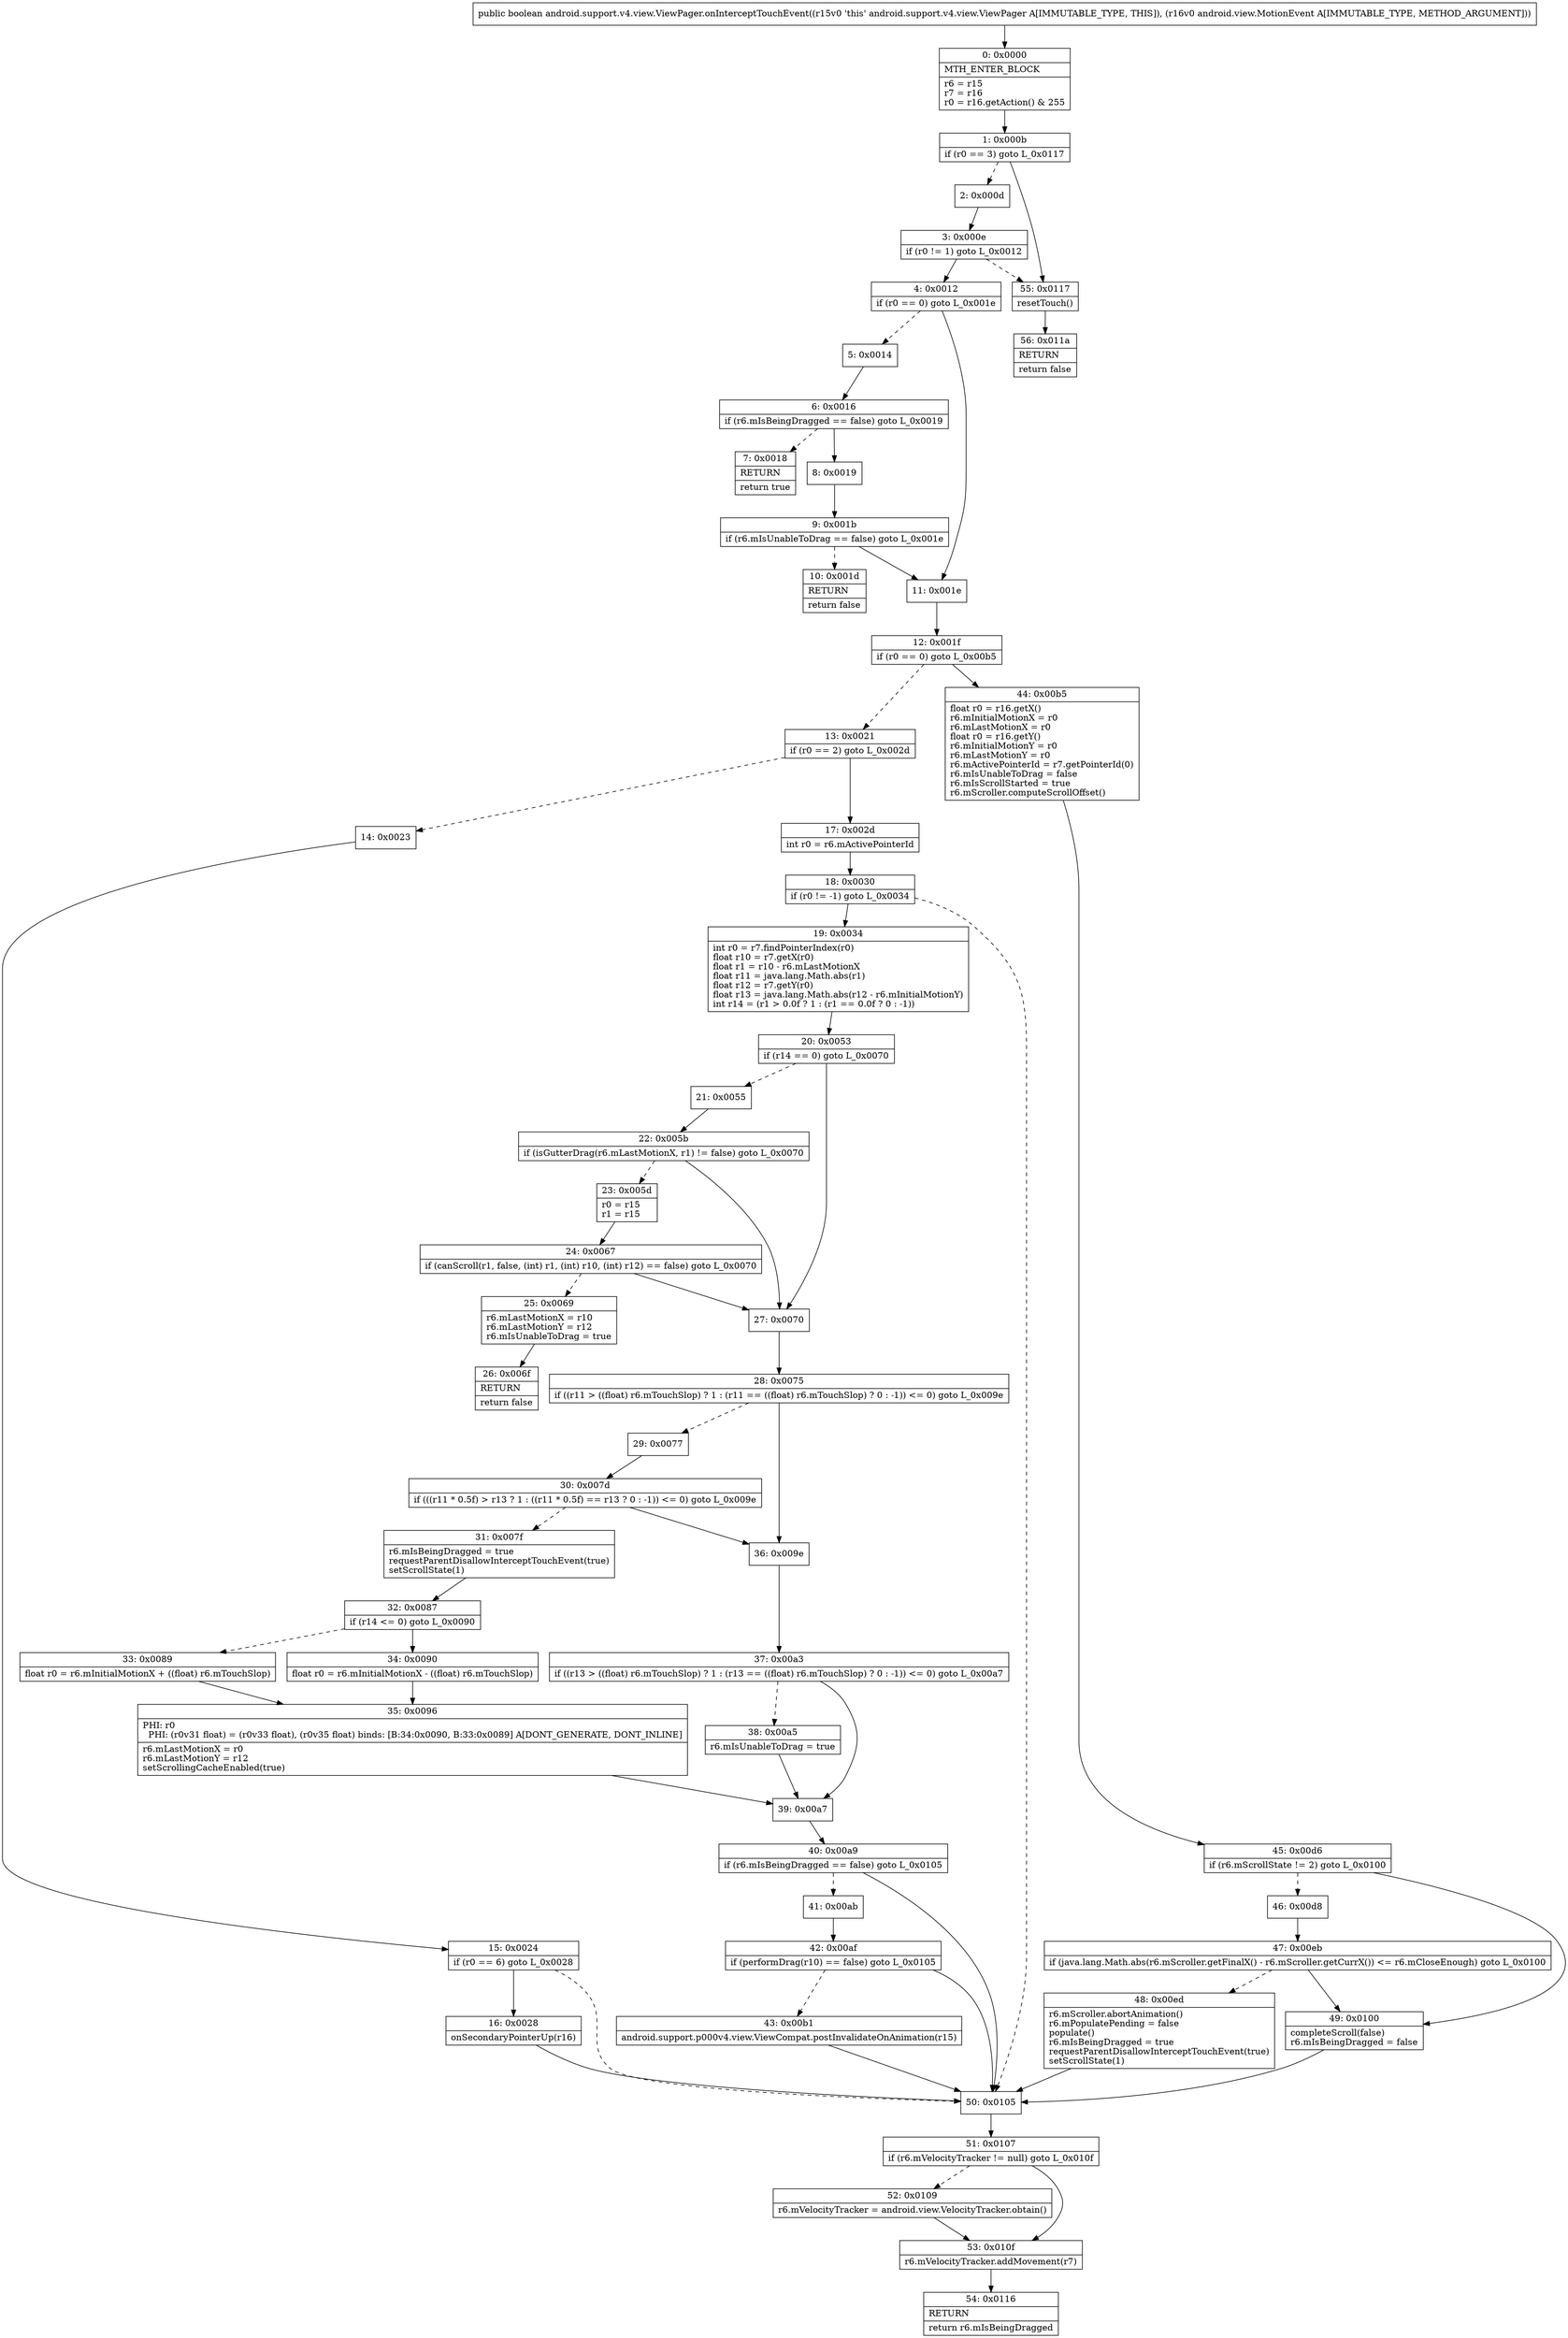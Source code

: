 digraph "CFG forandroid.support.v4.view.ViewPager.onInterceptTouchEvent(Landroid\/view\/MotionEvent;)Z" {
Node_0 [shape=record,label="{0\:\ 0x0000|MTH_ENTER_BLOCK\l|r6 = r15\lr7 = r16\lr0 = r16.getAction() & 255\l}"];
Node_1 [shape=record,label="{1\:\ 0x000b|if (r0 == 3) goto L_0x0117\l}"];
Node_2 [shape=record,label="{2\:\ 0x000d}"];
Node_3 [shape=record,label="{3\:\ 0x000e|if (r0 != 1) goto L_0x0012\l}"];
Node_4 [shape=record,label="{4\:\ 0x0012|if (r0 == 0) goto L_0x001e\l}"];
Node_5 [shape=record,label="{5\:\ 0x0014}"];
Node_6 [shape=record,label="{6\:\ 0x0016|if (r6.mIsBeingDragged == false) goto L_0x0019\l}"];
Node_7 [shape=record,label="{7\:\ 0x0018|RETURN\l|return true\l}"];
Node_8 [shape=record,label="{8\:\ 0x0019}"];
Node_9 [shape=record,label="{9\:\ 0x001b|if (r6.mIsUnableToDrag == false) goto L_0x001e\l}"];
Node_10 [shape=record,label="{10\:\ 0x001d|RETURN\l|return false\l}"];
Node_11 [shape=record,label="{11\:\ 0x001e}"];
Node_12 [shape=record,label="{12\:\ 0x001f|if (r0 == 0) goto L_0x00b5\l}"];
Node_13 [shape=record,label="{13\:\ 0x0021|if (r0 == 2) goto L_0x002d\l}"];
Node_14 [shape=record,label="{14\:\ 0x0023}"];
Node_15 [shape=record,label="{15\:\ 0x0024|if (r0 == 6) goto L_0x0028\l}"];
Node_16 [shape=record,label="{16\:\ 0x0028|onSecondaryPointerUp(r16)\l}"];
Node_17 [shape=record,label="{17\:\ 0x002d|int r0 = r6.mActivePointerId\l}"];
Node_18 [shape=record,label="{18\:\ 0x0030|if (r0 != \-1) goto L_0x0034\l}"];
Node_19 [shape=record,label="{19\:\ 0x0034|int r0 = r7.findPointerIndex(r0)\lfloat r10 = r7.getX(r0)\lfloat r1 = r10 \- r6.mLastMotionX\lfloat r11 = java.lang.Math.abs(r1)\lfloat r12 = r7.getY(r0)\lfloat r13 = java.lang.Math.abs(r12 \- r6.mInitialMotionY)\lint r14 = (r1 \> 0.0f ? 1 : (r1 == 0.0f ? 0 : \-1))\l}"];
Node_20 [shape=record,label="{20\:\ 0x0053|if (r14 == 0) goto L_0x0070\l}"];
Node_21 [shape=record,label="{21\:\ 0x0055}"];
Node_22 [shape=record,label="{22\:\ 0x005b|if (isGutterDrag(r6.mLastMotionX, r1) != false) goto L_0x0070\l}"];
Node_23 [shape=record,label="{23\:\ 0x005d|r0 = r15\lr1 = r15\l}"];
Node_24 [shape=record,label="{24\:\ 0x0067|if (canScroll(r1, false, (int) r1, (int) r10, (int) r12) == false) goto L_0x0070\l}"];
Node_25 [shape=record,label="{25\:\ 0x0069|r6.mLastMotionX = r10\lr6.mLastMotionY = r12\lr6.mIsUnableToDrag = true\l}"];
Node_26 [shape=record,label="{26\:\ 0x006f|RETURN\l|return false\l}"];
Node_27 [shape=record,label="{27\:\ 0x0070}"];
Node_28 [shape=record,label="{28\:\ 0x0075|if ((r11 \> ((float) r6.mTouchSlop) ? 1 : (r11 == ((float) r6.mTouchSlop) ? 0 : \-1)) \<= 0) goto L_0x009e\l}"];
Node_29 [shape=record,label="{29\:\ 0x0077}"];
Node_30 [shape=record,label="{30\:\ 0x007d|if (((r11 * 0.5f) \> r13 ? 1 : ((r11 * 0.5f) == r13 ? 0 : \-1)) \<= 0) goto L_0x009e\l}"];
Node_31 [shape=record,label="{31\:\ 0x007f|r6.mIsBeingDragged = true\lrequestParentDisallowInterceptTouchEvent(true)\lsetScrollState(1)\l}"];
Node_32 [shape=record,label="{32\:\ 0x0087|if (r14 \<= 0) goto L_0x0090\l}"];
Node_33 [shape=record,label="{33\:\ 0x0089|float r0 = r6.mInitialMotionX + ((float) r6.mTouchSlop)\l}"];
Node_34 [shape=record,label="{34\:\ 0x0090|float r0 = r6.mInitialMotionX \- ((float) r6.mTouchSlop)\l}"];
Node_35 [shape=record,label="{35\:\ 0x0096|PHI: r0 \l  PHI: (r0v31 float) = (r0v33 float), (r0v35 float) binds: [B:34:0x0090, B:33:0x0089] A[DONT_GENERATE, DONT_INLINE]\l|r6.mLastMotionX = r0\lr6.mLastMotionY = r12\lsetScrollingCacheEnabled(true)\l}"];
Node_36 [shape=record,label="{36\:\ 0x009e}"];
Node_37 [shape=record,label="{37\:\ 0x00a3|if ((r13 \> ((float) r6.mTouchSlop) ? 1 : (r13 == ((float) r6.mTouchSlop) ? 0 : \-1)) \<= 0) goto L_0x00a7\l}"];
Node_38 [shape=record,label="{38\:\ 0x00a5|r6.mIsUnableToDrag = true\l}"];
Node_39 [shape=record,label="{39\:\ 0x00a7}"];
Node_40 [shape=record,label="{40\:\ 0x00a9|if (r6.mIsBeingDragged == false) goto L_0x0105\l}"];
Node_41 [shape=record,label="{41\:\ 0x00ab}"];
Node_42 [shape=record,label="{42\:\ 0x00af|if (performDrag(r10) == false) goto L_0x0105\l}"];
Node_43 [shape=record,label="{43\:\ 0x00b1|android.support.p000v4.view.ViewCompat.postInvalidateOnAnimation(r15)\l}"];
Node_44 [shape=record,label="{44\:\ 0x00b5|float r0 = r16.getX()\lr6.mInitialMotionX = r0\lr6.mLastMotionX = r0\lfloat r0 = r16.getY()\lr6.mInitialMotionY = r0\lr6.mLastMotionY = r0\lr6.mActivePointerId = r7.getPointerId(0)\lr6.mIsUnableToDrag = false\lr6.mIsScrollStarted = true\lr6.mScroller.computeScrollOffset()\l}"];
Node_45 [shape=record,label="{45\:\ 0x00d6|if (r6.mScrollState != 2) goto L_0x0100\l}"];
Node_46 [shape=record,label="{46\:\ 0x00d8}"];
Node_47 [shape=record,label="{47\:\ 0x00eb|if (java.lang.Math.abs(r6.mScroller.getFinalX() \- r6.mScroller.getCurrX()) \<= r6.mCloseEnough) goto L_0x0100\l}"];
Node_48 [shape=record,label="{48\:\ 0x00ed|r6.mScroller.abortAnimation()\lr6.mPopulatePending = false\lpopulate()\lr6.mIsBeingDragged = true\lrequestParentDisallowInterceptTouchEvent(true)\lsetScrollState(1)\l}"];
Node_49 [shape=record,label="{49\:\ 0x0100|completeScroll(false)\lr6.mIsBeingDragged = false\l}"];
Node_50 [shape=record,label="{50\:\ 0x0105}"];
Node_51 [shape=record,label="{51\:\ 0x0107|if (r6.mVelocityTracker != null) goto L_0x010f\l}"];
Node_52 [shape=record,label="{52\:\ 0x0109|r6.mVelocityTracker = android.view.VelocityTracker.obtain()\l}"];
Node_53 [shape=record,label="{53\:\ 0x010f|r6.mVelocityTracker.addMovement(r7)\l}"];
Node_54 [shape=record,label="{54\:\ 0x0116|RETURN\l|return r6.mIsBeingDragged\l}"];
Node_55 [shape=record,label="{55\:\ 0x0117|resetTouch()\l}"];
Node_56 [shape=record,label="{56\:\ 0x011a|RETURN\l|return false\l}"];
MethodNode[shape=record,label="{public boolean android.support.v4.view.ViewPager.onInterceptTouchEvent((r15v0 'this' android.support.v4.view.ViewPager A[IMMUTABLE_TYPE, THIS]), (r16v0 android.view.MotionEvent A[IMMUTABLE_TYPE, METHOD_ARGUMENT])) }"];
MethodNode -> Node_0;
Node_0 -> Node_1;
Node_1 -> Node_2[style=dashed];
Node_1 -> Node_55;
Node_2 -> Node_3;
Node_3 -> Node_4;
Node_3 -> Node_55[style=dashed];
Node_4 -> Node_5[style=dashed];
Node_4 -> Node_11;
Node_5 -> Node_6;
Node_6 -> Node_7[style=dashed];
Node_6 -> Node_8;
Node_8 -> Node_9;
Node_9 -> Node_10[style=dashed];
Node_9 -> Node_11;
Node_11 -> Node_12;
Node_12 -> Node_13[style=dashed];
Node_12 -> Node_44;
Node_13 -> Node_14[style=dashed];
Node_13 -> Node_17;
Node_14 -> Node_15;
Node_15 -> Node_16;
Node_15 -> Node_50[style=dashed];
Node_16 -> Node_50;
Node_17 -> Node_18;
Node_18 -> Node_19;
Node_18 -> Node_50[style=dashed];
Node_19 -> Node_20;
Node_20 -> Node_21[style=dashed];
Node_20 -> Node_27;
Node_21 -> Node_22;
Node_22 -> Node_23[style=dashed];
Node_22 -> Node_27;
Node_23 -> Node_24;
Node_24 -> Node_25[style=dashed];
Node_24 -> Node_27;
Node_25 -> Node_26;
Node_27 -> Node_28;
Node_28 -> Node_29[style=dashed];
Node_28 -> Node_36;
Node_29 -> Node_30;
Node_30 -> Node_31[style=dashed];
Node_30 -> Node_36;
Node_31 -> Node_32;
Node_32 -> Node_33[style=dashed];
Node_32 -> Node_34;
Node_33 -> Node_35;
Node_34 -> Node_35;
Node_35 -> Node_39;
Node_36 -> Node_37;
Node_37 -> Node_38[style=dashed];
Node_37 -> Node_39;
Node_38 -> Node_39;
Node_39 -> Node_40;
Node_40 -> Node_41[style=dashed];
Node_40 -> Node_50;
Node_41 -> Node_42;
Node_42 -> Node_43[style=dashed];
Node_42 -> Node_50;
Node_43 -> Node_50;
Node_44 -> Node_45;
Node_45 -> Node_46[style=dashed];
Node_45 -> Node_49;
Node_46 -> Node_47;
Node_47 -> Node_48[style=dashed];
Node_47 -> Node_49;
Node_48 -> Node_50;
Node_49 -> Node_50;
Node_50 -> Node_51;
Node_51 -> Node_52[style=dashed];
Node_51 -> Node_53;
Node_52 -> Node_53;
Node_53 -> Node_54;
Node_55 -> Node_56;
}

